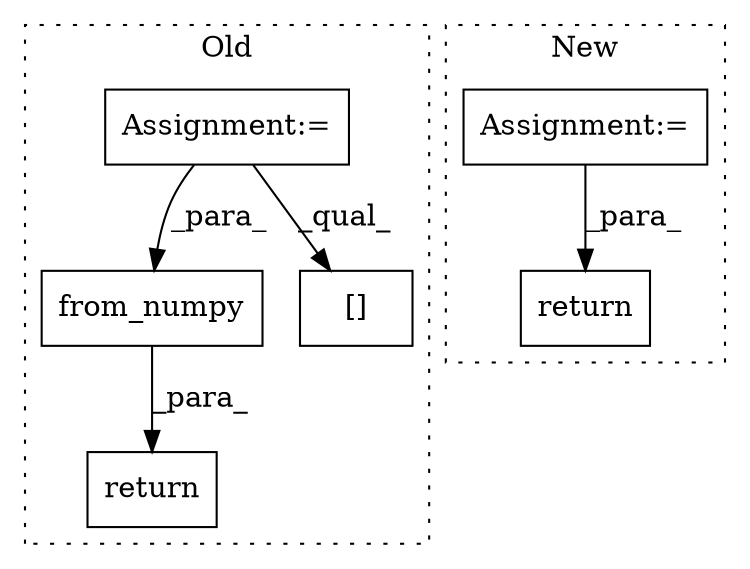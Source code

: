 digraph G {
subgraph cluster0 {
1 [label="from_numpy" a="32" s="3734,3751" l="11,1" shape="box"];
3 [label="return" a="41" s="3721" l="7" shape="box"];
5 [label="Assignment:=" a="7" s="2963" l="6" shape="box"];
6 [label="[]" a="2" s="3206,3249" l="16,2" shape="box"];
label = "Old";
style="dotted";
}
subgraph cluster1 {
2 [label="return" a="41" s="4045" l="20" shape="box"];
4 [label="Assignment:=" a="7" s="4149" l="25" shape="box"];
label = "New";
style="dotted";
}
1 -> 3 [label="_para_"];
4 -> 2 [label="_para_"];
5 -> 6 [label="_qual_"];
5 -> 1 [label="_para_"];
}